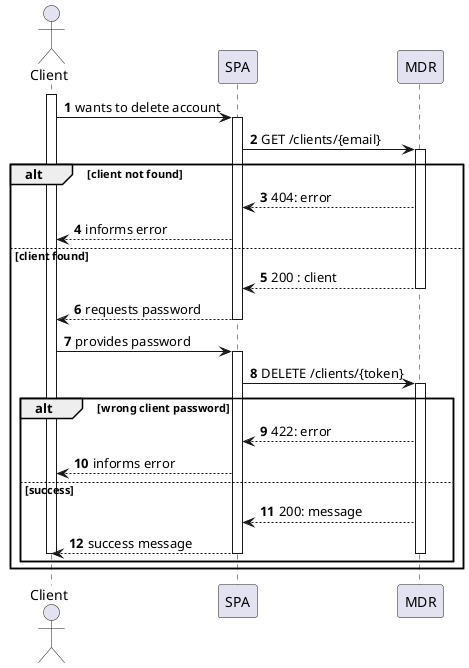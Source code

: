 @startuml

autonumber

actor "Client" as usr

participant "SPA" as ui

participant "MDR" as md

activate usr
usr -> ui : wants to delete account
    activate ui
        ui -> md : GET /clients/{email}
        activate md
alt client not found
            md --> ui : 404: error
            ui --> usr : informs error
else client found
            md --> ui : 200 : client
        deactivate md
        ui --> usr : requests password
    deactivate ui

    usr -> ui : provides password
    activate ui
    ui -> md : DELETE /clients/{token}
        activate md
alt wrong client password
            md --> ui : 422: error
            ui --> usr : informs error
else success
            md --> ui : 200: message
            ui --> usr : success message
        deactivate md
    deactivate ui
deactivate usr
end
end

@enduml
